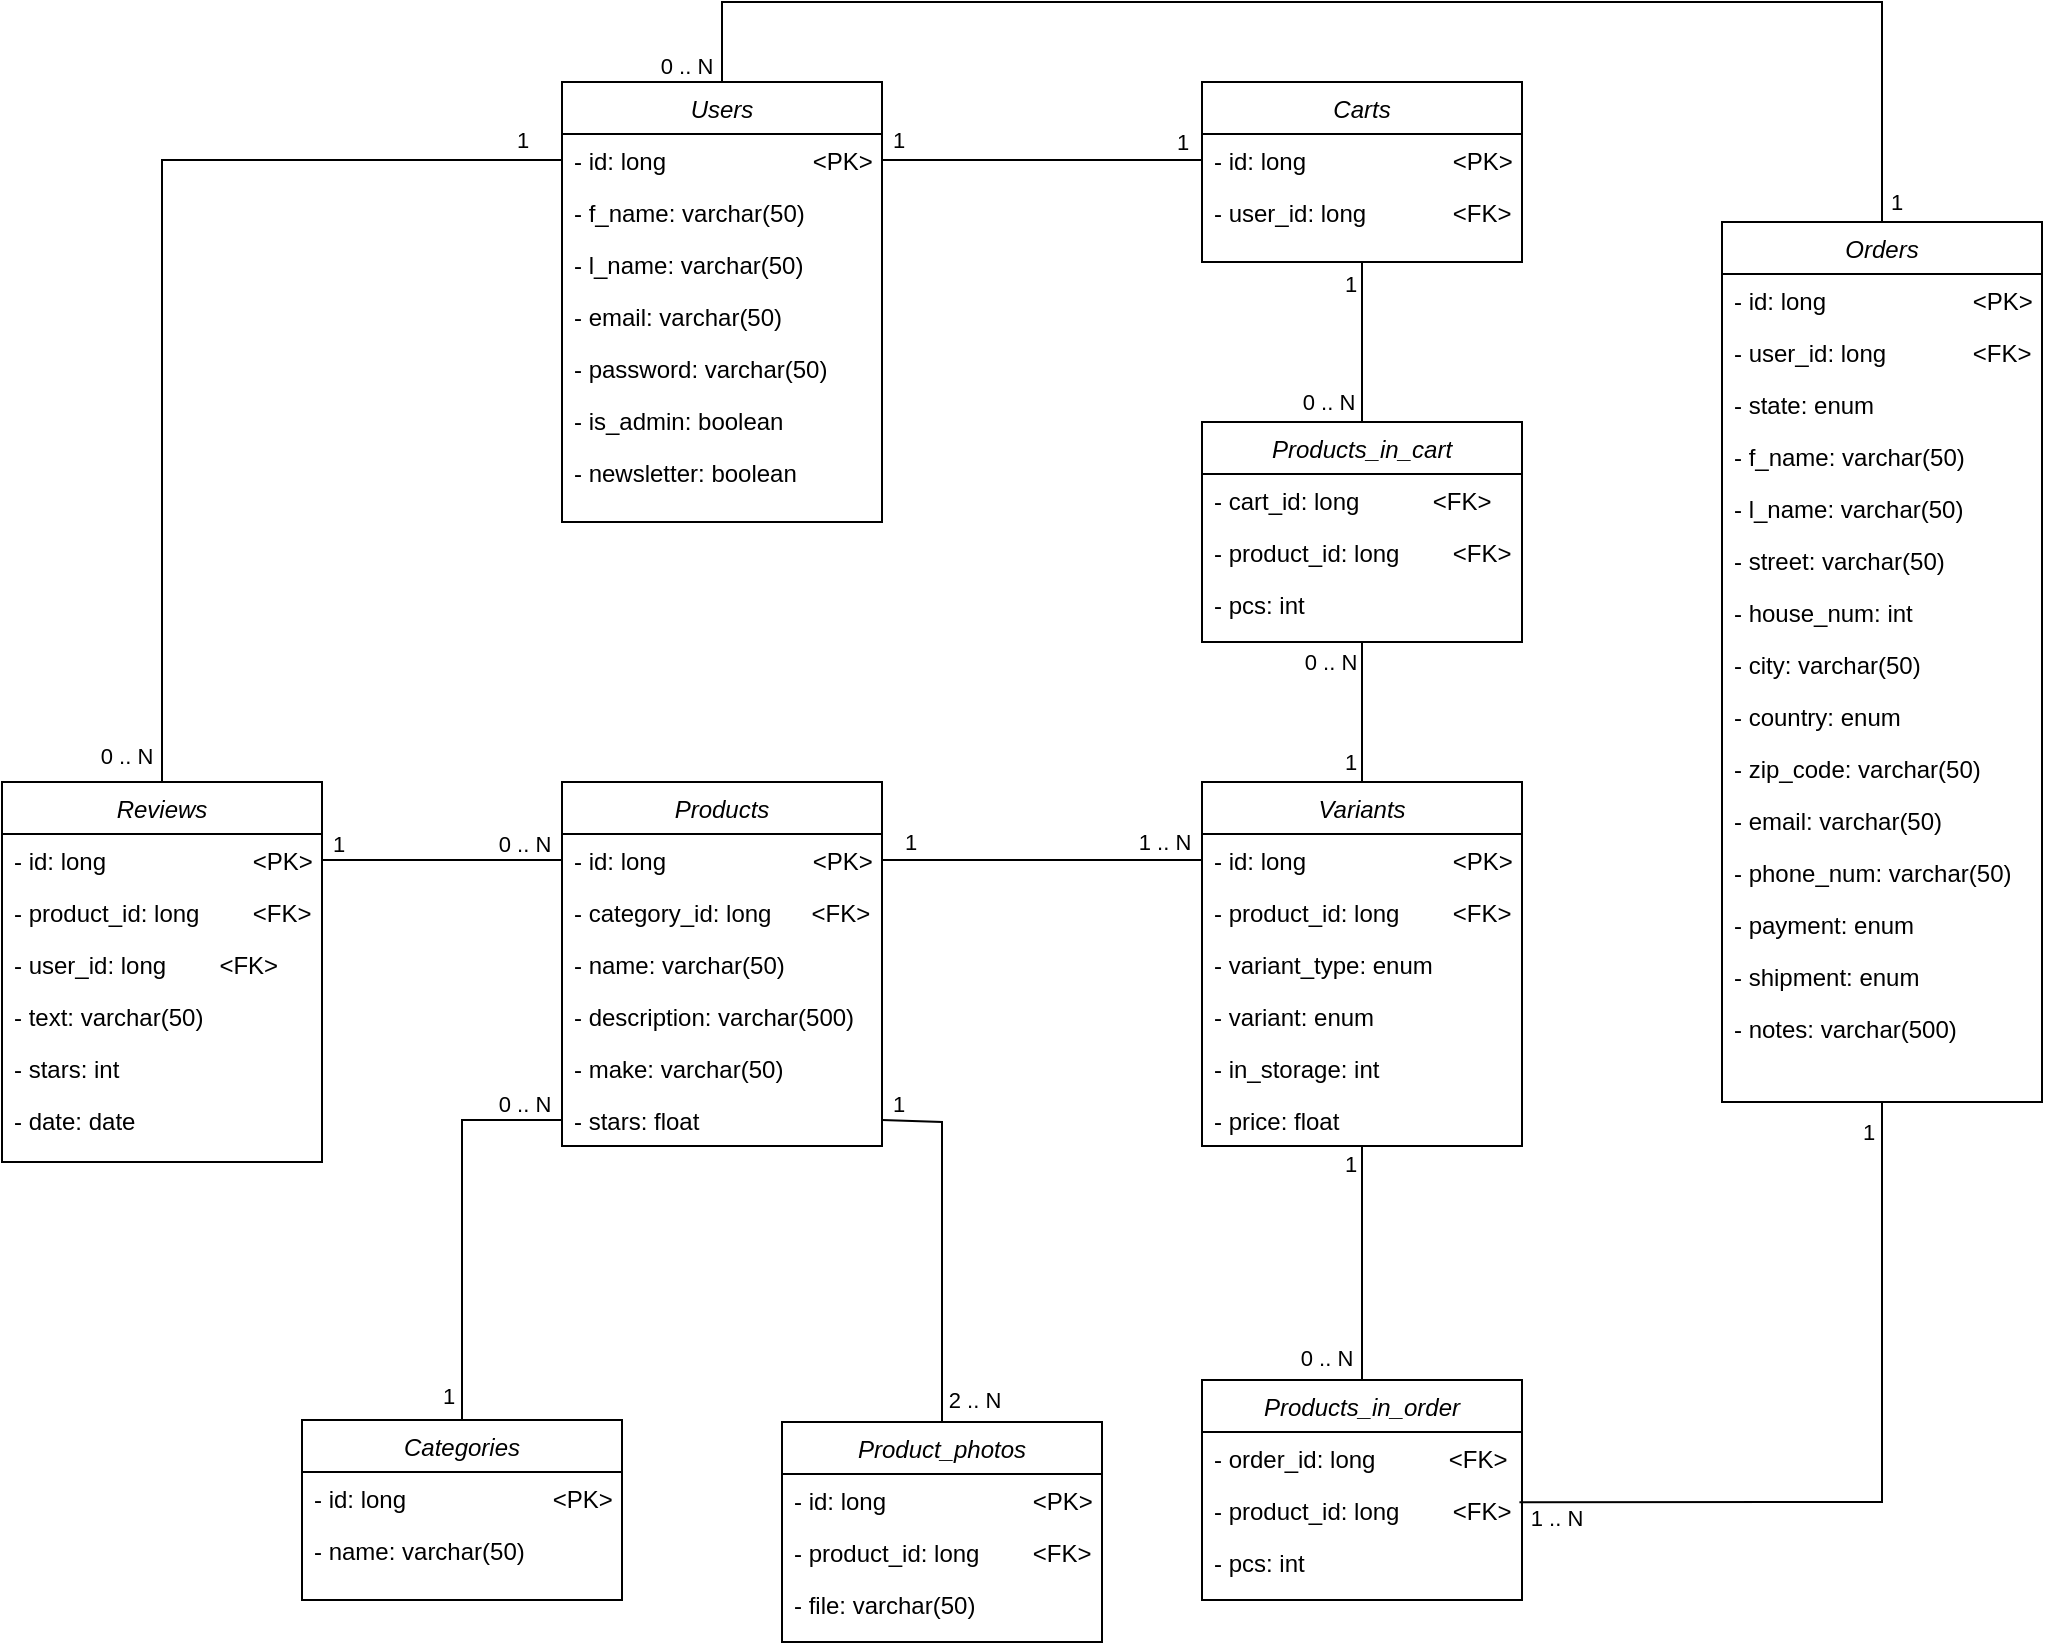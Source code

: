 <mxfile version="22.0.3" type="device">
  <diagram id="C5RBs43oDa-KdzZeNtuy" name="Page-1">
    <mxGraphModel dx="1820" dy="699" grid="1" gridSize="10" guides="1" tooltips="1" connect="1" arrows="1" fold="1" page="1" pageScale="1" pageWidth="827" pageHeight="1169" math="0" shadow="0">
      <root>
        <mxCell id="WIyWlLk6GJQsqaUBKTNV-0" />
        <mxCell id="WIyWlLk6GJQsqaUBKTNV-1" parent="WIyWlLk6GJQsqaUBKTNV-0" />
        <mxCell id="zkfFHV4jXpPFQw0GAbJ--0" value="Categories" style="swimlane;fontStyle=2;align=center;verticalAlign=top;childLayout=stackLayout;horizontal=1;startSize=26;horizontalStack=0;resizeParent=1;resizeLast=0;collapsible=1;marginBottom=0;rounded=0;shadow=0;strokeWidth=1;" parent="WIyWlLk6GJQsqaUBKTNV-1" vertex="1">
          <mxGeometry x="-90" y="1079" width="160" height="90" as="geometry">
            <mxRectangle x="230" y="140" width="160" height="26" as="alternateBounds" />
          </mxGeometry>
        </mxCell>
        <mxCell id="zkfFHV4jXpPFQw0GAbJ--1" value="- id: long                      &lt;PK&gt;" style="text;align=left;verticalAlign=top;spacingLeft=4;spacingRight=4;overflow=hidden;rotatable=0;points=[[0,0.5],[1,0.5]];portConstraint=eastwest;" parent="zkfFHV4jXpPFQw0GAbJ--0" vertex="1">
          <mxGeometry y="26" width="160" height="26" as="geometry" />
        </mxCell>
        <mxCell id="zkfFHV4jXpPFQw0GAbJ--2" value="- name: varchar(50)" style="text;align=left;verticalAlign=top;spacingLeft=4;spacingRight=4;overflow=hidden;rotatable=0;points=[[0,0.5],[1,0.5]];portConstraint=eastwest;rounded=0;shadow=0;html=0;" parent="zkfFHV4jXpPFQw0GAbJ--0" vertex="1">
          <mxGeometry y="52" width="160" height="26" as="geometry" />
        </mxCell>
        <mxCell id="zkfFHV4jXpPFQw0GAbJ--17" value="Products" style="swimlane;fontStyle=2;align=center;verticalAlign=top;childLayout=stackLayout;horizontal=1;startSize=26;horizontalStack=0;resizeParent=1;resizeLast=0;collapsible=1;marginBottom=0;rounded=0;shadow=0;strokeWidth=1;" parent="WIyWlLk6GJQsqaUBKTNV-1" vertex="1">
          <mxGeometry x="40" y="760" width="160" height="182" as="geometry">
            <mxRectangle x="550" y="140" width="160" height="26" as="alternateBounds" />
          </mxGeometry>
        </mxCell>
        <mxCell id="zkfFHV4jXpPFQw0GAbJ--18" value="- id: long                      &lt;PK&gt;" style="text;align=left;verticalAlign=top;spacingLeft=4;spacingRight=4;overflow=hidden;rotatable=0;points=[[0,0.5],[1,0.5]];portConstraint=eastwest;" parent="zkfFHV4jXpPFQw0GAbJ--17" vertex="1">
          <mxGeometry y="26" width="160" height="26" as="geometry" />
        </mxCell>
        <mxCell id="zkfFHV4jXpPFQw0GAbJ--19" value="- category_id: long      &lt;FK&gt;" style="text;align=left;verticalAlign=top;spacingLeft=4;spacingRight=4;overflow=hidden;rotatable=0;points=[[0,0.5],[1,0.5]];portConstraint=eastwest;rounded=0;shadow=0;html=0;" parent="zkfFHV4jXpPFQw0GAbJ--17" vertex="1">
          <mxGeometry y="52" width="160" height="26" as="geometry" />
        </mxCell>
        <mxCell id="zkfFHV4jXpPFQw0GAbJ--20" value="- name: varchar(50)" style="text;align=left;verticalAlign=top;spacingLeft=4;spacingRight=4;overflow=hidden;rotatable=0;points=[[0,0.5],[1,0.5]];portConstraint=eastwest;rounded=0;shadow=0;html=0;" parent="zkfFHV4jXpPFQw0GAbJ--17" vertex="1">
          <mxGeometry y="78" width="160" height="26" as="geometry" />
        </mxCell>
        <mxCell id="zkfFHV4jXpPFQw0GAbJ--22" value="- description: varchar(500)" style="text;align=left;verticalAlign=top;spacingLeft=4;spacingRight=4;overflow=hidden;rotatable=0;points=[[0,0.5],[1,0.5]];portConstraint=eastwest;rounded=0;shadow=0;html=0;" parent="zkfFHV4jXpPFQw0GAbJ--17" vertex="1">
          <mxGeometry y="104" width="160" height="26" as="geometry" />
        </mxCell>
        <mxCell id="-hCZ5PSAjsYTX00x3L_D-42" value="- make: varchar(50)" style="text;align=left;verticalAlign=top;spacingLeft=4;spacingRight=4;overflow=hidden;rotatable=0;points=[[0,0.5],[1,0.5]];portConstraint=eastwest;rounded=0;shadow=0;html=0;" parent="zkfFHV4jXpPFQw0GAbJ--17" vertex="1">
          <mxGeometry y="130" width="160" height="26" as="geometry" />
        </mxCell>
        <mxCell id="-hCZ5PSAjsYTX00x3L_D-71" value="- stars: float" style="text;align=left;verticalAlign=top;spacingLeft=4;spacingRight=4;overflow=hidden;rotatable=0;points=[[0,0.5],[1,0.5]];portConstraint=eastwest;rounded=0;shadow=0;html=0;" parent="zkfFHV4jXpPFQw0GAbJ--17" vertex="1">
          <mxGeometry y="156" width="160" height="26" as="geometry" />
        </mxCell>
        <mxCell id="-hCZ5PSAjsYTX00x3L_D-0" value="Orders" style="swimlane;fontStyle=2;align=center;verticalAlign=top;childLayout=stackLayout;horizontal=1;startSize=26;horizontalStack=0;resizeParent=1;resizeLast=0;collapsible=1;marginBottom=0;rounded=0;shadow=0;strokeWidth=1;" parent="WIyWlLk6GJQsqaUBKTNV-1" vertex="1">
          <mxGeometry x="620" y="480" width="160" height="440" as="geometry">
            <mxRectangle x="130" y="380" width="160" height="26" as="alternateBounds" />
          </mxGeometry>
        </mxCell>
        <mxCell id="-hCZ5PSAjsYTX00x3L_D-1" value="- id: long                      &lt;PK&gt;" style="text;align=left;verticalAlign=top;spacingLeft=4;spacingRight=4;overflow=hidden;rotatable=0;points=[[0,0.5],[1,0.5]];portConstraint=eastwest;" parent="-hCZ5PSAjsYTX00x3L_D-0" vertex="1">
          <mxGeometry y="26" width="160" height="26" as="geometry" />
        </mxCell>
        <mxCell id="-hCZ5PSAjsYTX00x3L_D-2" value="- user_id: long             &lt;FK&gt;" style="text;align=left;verticalAlign=top;spacingLeft=4;spacingRight=4;overflow=hidden;rotatable=0;points=[[0,0.5],[1,0.5]];portConstraint=eastwest;rounded=0;shadow=0;html=0;" parent="-hCZ5PSAjsYTX00x3L_D-0" vertex="1">
          <mxGeometry y="52" width="160" height="26" as="geometry" />
        </mxCell>
        <mxCell id="-hCZ5PSAjsYTX00x3L_D-5" value="- state: enum" style="text;align=left;verticalAlign=top;spacingLeft=4;spacingRight=4;overflow=hidden;rotatable=0;points=[[0,0.5],[1,0.5]];portConstraint=eastwest;" parent="-hCZ5PSAjsYTX00x3L_D-0" vertex="1">
          <mxGeometry y="78" width="160" height="26" as="geometry" />
        </mxCell>
        <mxCell id="-hCZ5PSAjsYTX00x3L_D-46" value="- f_name: varchar(50)" style="text;align=left;verticalAlign=top;spacingLeft=4;spacingRight=4;overflow=hidden;rotatable=0;points=[[0,0.5],[1,0.5]];portConstraint=eastwest;" parent="-hCZ5PSAjsYTX00x3L_D-0" vertex="1">
          <mxGeometry y="104" width="160" height="26" as="geometry" />
        </mxCell>
        <mxCell id="-hCZ5PSAjsYTX00x3L_D-47" value="- l_name: varchar(50)" style="text;align=left;verticalAlign=top;spacingLeft=4;spacingRight=4;overflow=hidden;rotatable=0;points=[[0,0.5],[1,0.5]];portConstraint=eastwest;" parent="-hCZ5PSAjsYTX00x3L_D-0" vertex="1">
          <mxGeometry y="130" width="160" height="26" as="geometry" />
        </mxCell>
        <mxCell id="-hCZ5PSAjsYTX00x3L_D-48" value="- street: varchar(50)" style="text;align=left;verticalAlign=top;spacingLeft=4;spacingRight=4;overflow=hidden;rotatable=0;points=[[0,0.5],[1,0.5]];portConstraint=eastwest;" parent="-hCZ5PSAjsYTX00x3L_D-0" vertex="1">
          <mxGeometry y="156" width="160" height="26" as="geometry" />
        </mxCell>
        <mxCell id="-hCZ5PSAjsYTX00x3L_D-49" value="- house_num: int" style="text;align=left;verticalAlign=top;spacingLeft=4;spacingRight=4;overflow=hidden;rotatable=0;points=[[0,0.5],[1,0.5]];portConstraint=eastwest;" parent="-hCZ5PSAjsYTX00x3L_D-0" vertex="1">
          <mxGeometry y="182" width="160" height="26" as="geometry" />
        </mxCell>
        <mxCell id="-hCZ5PSAjsYTX00x3L_D-50" value="- city: varchar(50)" style="text;align=left;verticalAlign=top;spacingLeft=4;spacingRight=4;overflow=hidden;rotatable=0;points=[[0,0.5],[1,0.5]];portConstraint=eastwest;" parent="-hCZ5PSAjsYTX00x3L_D-0" vertex="1">
          <mxGeometry y="208" width="160" height="26" as="geometry" />
        </mxCell>
        <mxCell id="-hCZ5PSAjsYTX00x3L_D-51" value="- country: enum" style="text;align=left;verticalAlign=top;spacingLeft=4;spacingRight=4;overflow=hidden;rotatable=0;points=[[0,0.5],[1,0.5]];portConstraint=eastwest;" parent="-hCZ5PSAjsYTX00x3L_D-0" vertex="1">
          <mxGeometry y="234" width="160" height="26" as="geometry" />
        </mxCell>
        <mxCell id="-hCZ5PSAjsYTX00x3L_D-52" value="- zip_code: varchar(50)" style="text;align=left;verticalAlign=top;spacingLeft=4;spacingRight=4;overflow=hidden;rotatable=0;points=[[0,0.5],[1,0.5]];portConstraint=eastwest;" parent="-hCZ5PSAjsYTX00x3L_D-0" vertex="1">
          <mxGeometry y="260" width="160" height="26" as="geometry" />
        </mxCell>
        <mxCell id="-hCZ5PSAjsYTX00x3L_D-53" value="- email: varchar(50)" style="text;align=left;verticalAlign=top;spacingLeft=4;spacingRight=4;overflow=hidden;rotatable=0;points=[[0,0.5],[1,0.5]];portConstraint=eastwest;" parent="-hCZ5PSAjsYTX00x3L_D-0" vertex="1">
          <mxGeometry y="286" width="160" height="26" as="geometry" />
        </mxCell>
        <mxCell id="-hCZ5PSAjsYTX00x3L_D-54" value="- phone_num: varchar(50)" style="text;align=left;verticalAlign=top;spacingLeft=4;spacingRight=4;overflow=hidden;rotatable=0;points=[[0,0.5],[1,0.5]];portConstraint=eastwest;" parent="-hCZ5PSAjsYTX00x3L_D-0" vertex="1">
          <mxGeometry y="312" width="160" height="26" as="geometry" />
        </mxCell>
        <mxCell id="-hCZ5PSAjsYTX00x3L_D-55" value="- payment: enum" style="text;align=left;verticalAlign=top;spacingLeft=4;spacingRight=4;overflow=hidden;rotatable=0;points=[[0,0.5],[1,0.5]];portConstraint=eastwest;" parent="-hCZ5PSAjsYTX00x3L_D-0" vertex="1">
          <mxGeometry y="338" width="160" height="26" as="geometry" />
        </mxCell>
        <mxCell id="-hCZ5PSAjsYTX00x3L_D-56" value="- shipment: enum" style="text;align=left;verticalAlign=top;spacingLeft=4;spacingRight=4;overflow=hidden;rotatable=0;points=[[0,0.5],[1,0.5]];portConstraint=eastwest;" parent="-hCZ5PSAjsYTX00x3L_D-0" vertex="1">
          <mxGeometry y="364" width="160" height="26" as="geometry" />
        </mxCell>
        <mxCell id="-hCZ5PSAjsYTX00x3L_D-57" value="- notes: varchar(500)" style="text;align=left;verticalAlign=top;spacingLeft=4;spacingRight=4;overflow=hidden;rotatable=0;points=[[0,0.5],[1,0.5]];portConstraint=eastwest;" parent="-hCZ5PSAjsYTX00x3L_D-0" vertex="1">
          <mxGeometry y="390" width="160" height="26" as="geometry" />
        </mxCell>
        <mxCell id="-hCZ5PSAjsYTX00x3L_D-12" value="Users" style="swimlane;fontStyle=2;align=center;verticalAlign=top;childLayout=stackLayout;horizontal=1;startSize=26;horizontalStack=0;resizeParent=1;resizeLast=0;collapsible=1;marginBottom=0;rounded=0;shadow=0;strokeWidth=1;" parent="WIyWlLk6GJQsqaUBKTNV-1" vertex="1">
          <mxGeometry x="40" y="410" width="160" height="220" as="geometry">
            <mxRectangle x="130" y="380" width="160" height="26" as="alternateBounds" />
          </mxGeometry>
        </mxCell>
        <mxCell id="-hCZ5PSAjsYTX00x3L_D-13" value="- id: long                      &lt;PK&gt;" style="text;align=left;verticalAlign=top;spacingLeft=4;spacingRight=4;overflow=hidden;rotatable=0;points=[[0,0.5],[1,0.5]];portConstraint=eastwest;" parent="-hCZ5PSAjsYTX00x3L_D-12" vertex="1">
          <mxGeometry y="26" width="160" height="26" as="geometry" />
        </mxCell>
        <mxCell id="-hCZ5PSAjsYTX00x3L_D-14" value="- f_name: varchar(50)" style="text;align=left;verticalAlign=top;spacingLeft=4;spacingRight=4;overflow=hidden;rotatable=0;points=[[0,0.5],[1,0.5]];portConstraint=eastwest;rounded=0;shadow=0;html=0;" parent="-hCZ5PSAjsYTX00x3L_D-12" vertex="1">
          <mxGeometry y="52" width="160" height="26" as="geometry" />
        </mxCell>
        <mxCell id="-hCZ5PSAjsYTX00x3L_D-17" value="- l_name: varchar(50)" style="text;align=left;verticalAlign=top;spacingLeft=4;spacingRight=4;overflow=hidden;rotatable=0;points=[[0,0.5],[1,0.5]];portConstraint=eastwest;" parent="-hCZ5PSAjsYTX00x3L_D-12" vertex="1">
          <mxGeometry y="78" width="160" height="26" as="geometry" />
        </mxCell>
        <mxCell id="-hCZ5PSAjsYTX00x3L_D-59" value="- email: varchar(50)" style="text;align=left;verticalAlign=top;spacingLeft=4;spacingRight=4;overflow=hidden;rotatable=0;points=[[0,0.5],[1,0.5]];portConstraint=eastwest;" parent="-hCZ5PSAjsYTX00x3L_D-12" vertex="1">
          <mxGeometry y="104" width="160" height="26" as="geometry" />
        </mxCell>
        <mxCell id="-hCZ5PSAjsYTX00x3L_D-60" value="- password: varchar(50)" style="text;align=left;verticalAlign=top;spacingLeft=4;spacingRight=4;overflow=hidden;rotatable=0;points=[[0,0.5],[1,0.5]];portConstraint=eastwest;" parent="-hCZ5PSAjsYTX00x3L_D-12" vertex="1">
          <mxGeometry y="130" width="160" height="26" as="geometry" />
        </mxCell>
        <mxCell id="-hCZ5PSAjsYTX00x3L_D-61" value="- is_admin: boolean" style="text;align=left;verticalAlign=top;spacingLeft=4;spacingRight=4;overflow=hidden;rotatable=0;points=[[0,0.5],[1,0.5]];portConstraint=eastwest;" parent="-hCZ5PSAjsYTX00x3L_D-12" vertex="1">
          <mxGeometry y="156" width="160" height="26" as="geometry" />
        </mxCell>
        <mxCell id="-hCZ5PSAjsYTX00x3L_D-62" value="- newsletter: boolean" style="text;align=left;verticalAlign=top;spacingLeft=4;spacingRight=4;overflow=hidden;rotatable=0;points=[[0,0.5],[1,0.5]];portConstraint=eastwest;" parent="-hCZ5PSAjsYTX00x3L_D-12" vertex="1">
          <mxGeometry y="182" width="160" height="26" as="geometry" />
        </mxCell>
        <mxCell id="-hCZ5PSAjsYTX00x3L_D-18" value="Carts" style="swimlane;fontStyle=2;align=center;verticalAlign=top;childLayout=stackLayout;horizontal=1;startSize=26;horizontalStack=0;resizeParent=1;resizeLast=0;collapsible=1;marginBottom=0;rounded=0;shadow=0;strokeWidth=1;" parent="WIyWlLk6GJQsqaUBKTNV-1" vertex="1">
          <mxGeometry x="360" y="410" width="160" height="90" as="geometry">
            <mxRectangle x="130" y="380" width="160" height="26" as="alternateBounds" />
          </mxGeometry>
        </mxCell>
        <mxCell id="-hCZ5PSAjsYTX00x3L_D-19" value="- id: long                      &lt;PK&gt;" style="text;align=left;verticalAlign=top;spacingLeft=4;spacingRight=4;overflow=hidden;rotatable=0;points=[[0,0.5],[1,0.5]];portConstraint=eastwest;" parent="-hCZ5PSAjsYTX00x3L_D-18" vertex="1">
          <mxGeometry y="26" width="160" height="26" as="geometry" />
        </mxCell>
        <mxCell id="-hCZ5PSAjsYTX00x3L_D-20" value="- user_id: long             &lt;FK&gt;" style="text;align=left;verticalAlign=top;spacingLeft=4;spacingRight=4;overflow=hidden;rotatable=0;points=[[0,0.5],[1,0.5]];portConstraint=eastwest;rounded=0;shadow=0;html=0;" parent="-hCZ5PSAjsYTX00x3L_D-18" vertex="1">
          <mxGeometry y="52" width="160" height="26" as="geometry" />
        </mxCell>
        <mxCell id="-hCZ5PSAjsYTX00x3L_D-63" value="Products_in_cart" style="swimlane;fontStyle=2;align=center;verticalAlign=top;childLayout=stackLayout;horizontal=1;startSize=26;horizontalStack=0;resizeParent=1;resizeLast=0;collapsible=1;marginBottom=0;rounded=0;shadow=0;strokeWidth=1;" parent="WIyWlLk6GJQsqaUBKTNV-1" vertex="1">
          <mxGeometry x="360" y="580" width="160" height="110" as="geometry">
            <mxRectangle x="130" y="380" width="160" height="26" as="alternateBounds" />
          </mxGeometry>
        </mxCell>
        <mxCell id="-hCZ5PSAjsYTX00x3L_D-64" value="- cart_id: long           &lt;FK&gt;" style="text;align=left;verticalAlign=top;spacingLeft=4;spacingRight=4;overflow=hidden;rotatable=0;points=[[0,0.5],[1,0.5]];portConstraint=eastwest;" parent="-hCZ5PSAjsYTX00x3L_D-63" vertex="1">
          <mxGeometry y="26" width="160" height="26" as="geometry" />
        </mxCell>
        <mxCell id="-hCZ5PSAjsYTX00x3L_D-65" value="- product_id: long        &lt;FK&gt;" style="text;align=left;verticalAlign=top;spacingLeft=4;spacingRight=4;overflow=hidden;rotatable=0;points=[[0,0.5],[1,0.5]];portConstraint=eastwest;rounded=0;shadow=0;html=0;" parent="-hCZ5PSAjsYTX00x3L_D-63" vertex="1">
          <mxGeometry y="52" width="160" height="26" as="geometry" />
        </mxCell>
        <mxCell id="-hCZ5PSAjsYTX00x3L_D-66" value="- pcs: int" style="text;align=left;verticalAlign=top;spacingLeft=4;spacingRight=4;overflow=hidden;rotatable=0;points=[[0,0.5],[1,0.5]];portConstraint=eastwest;rounded=0;shadow=0;html=0;" parent="-hCZ5PSAjsYTX00x3L_D-63" vertex="1">
          <mxGeometry y="78" width="160" height="26" as="geometry" />
        </mxCell>
        <mxCell id="-hCZ5PSAjsYTX00x3L_D-75" value="" style="endArrow=none;html=1;rounded=0;exitX=1;exitY=0.5;exitDx=0;exitDy=0;entryX=0;entryY=0.5;entryDx=0;entryDy=0;" parent="WIyWlLk6GJQsqaUBKTNV-1" source="-hCZ5PSAjsYTX00x3L_D-13" target="-hCZ5PSAjsYTX00x3L_D-19" edge="1">
          <mxGeometry width="50" height="50" relative="1" as="geometry">
            <mxPoint x="450" y="450" as="sourcePoint" />
            <mxPoint x="500" y="400" as="targetPoint" />
          </mxGeometry>
        </mxCell>
        <mxCell id="-hCZ5PSAjsYTX00x3L_D-76" value="1" style="edgeLabel;html=1;align=center;verticalAlign=middle;resizable=0;points=[];" parent="-hCZ5PSAjsYTX00x3L_D-75" vertex="1" connectable="0">
          <mxGeometry x="-0.9" y="7" relative="1" as="geometry">
            <mxPoint y="-3" as="offset" />
          </mxGeometry>
        </mxCell>
        <mxCell id="-hCZ5PSAjsYTX00x3L_D-77" value="1&lt;br&gt;" style="edgeLabel;html=1;align=center;verticalAlign=middle;resizable=0;points=[];" parent="-hCZ5PSAjsYTX00x3L_D-75" vertex="1" connectable="0">
          <mxGeometry x="0.87" y="7" relative="1" as="geometry">
            <mxPoint y="-2" as="offset" />
          </mxGeometry>
        </mxCell>
        <mxCell id="-hCZ5PSAjsYTX00x3L_D-78" value="" style="endArrow=none;html=1;rounded=0;entryX=0.5;entryY=1;entryDx=0;entryDy=0;exitX=0.5;exitY=0;exitDx=0;exitDy=0;" parent="WIyWlLk6GJQsqaUBKTNV-1" source="-hCZ5PSAjsYTX00x3L_D-63" target="-hCZ5PSAjsYTX00x3L_D-18" edge="1">
          <mxGeometry width="50" height="50" relative="1" as="geometry">
            <mxPoint x="450" y="550" as="sourcePoint" />
            <mxPoint x="500" y="500" as="targetPoint" />
          </mxGeometry>
        </mxCell>
        <mxCell id="-hCZ5PSAjsYTX00x3L_D-79" value="1" style="edgeLabel;html=1;align=center;verticalAlign=middle;resizable=0;points=[];" parent="-hCZ5PSAjsYTX00x3L_D-78" vertex="1" connectable="0">
          <mxGeometry x="0.72" y="6" relative="1" as="geometry">
            <mxPoint as="offset" />
          </mxGeometry>
        </mxCell>
        <mxCell id="-hCZ5PSAjsYTX00x3L_D-80" value="0 .. N" style="edgeLabel;html=1;align=center;verticalAlign=middle;resizable=0;points=[];" parent="-hCZ5PSAjsYTX00x3L_D-78" vertex="1" connectable="0">
          <mxGeometry x="-0.75" y="16" relative="1" as="geometry">
            <mxPoint x="-1" as="offset" />
          </mxGeometry>
        </mxCell>
        <mxCell id="-hCZ5PSAjsYTX00x3L_D-30" value="Product_photos" style="swimlane;fontStyle=2;align=center;verticalAlign=top;childLayout=stackLayout;horizontal=1;startSize=26;horizontalStack=0;resizeParent=1;resizeLast=0;collapsible=1;marginBottom=0;rounded=0;shadow=0;strokeWidth=1;" parent="WIyWlLk6GJQsqaUBKTNV-1" vertex="1">
          <mxGeometry x="150" y="1080" width="160" height="110" as="geometry">
            <mxRectangle x="130" y="380" width="160" height="26" as="alternateBounds" />
          </mxGeometry>
        </mxCell>
        <mxCell id="-hCZ5PSAjsYTX00x3L_D-31" value="- id: long                      &lt;PK&gt;" style="text;align=left;verticalAlign=top;spacingLeft=4;spacingRight=4;overflow=hidden;rotatable=0;points=[[0,0.5],[1,0.5]];portConstraint=eastwest;" parent="-hCZ5PSAjsYTX00x3L_D-30" vertex="1">
          <mxGeometry y="26" width="160" height="26" as="geometry" />
        </mxCell>
        <mxCell id="-hCZ5PSAjsYTX00x3L_D-32" value="- product_id: long        &lt;FK&gt;" style="text;align=left;verticalAlign=top;spacingLeft=4;spacingRight=4;overflow=hidden;rotatable=0;points=[[0,0.5],[1,0.5]];portConstraint=eastwest;rounded=0;shadow=0;html=0;" parent="-hCZ5PSAjsYTX00x3L_D-30" vertex="1">
          <mxGeometry y="52" width="160" height="26" as="geometry" />
        </mxCell>
        <mxCell id="-hCZ5PSAjsYTX00x3L_D-67" value="- file: varchar(50)" style="text;align=left;verticalAlign=top;spacingLeft=4;spacingRight=4;overflow=hidden;rotatable=0;points=[[0,0.5],[1,0.5]];portConstraint=eastwest;rounded=0;shadow=0;html=0;" parent="-hCZ5PSAjsYTX00x3L_D-30" vertex="1">
          <mxGeometry y="78" width="160" height="26" as="geometry" />
        </mxCell>
        <mxCell id="zkfFHV4jXpPFQw0GAbJ--6" value="Variants" style="swimlane;fontStyle=2;align=center;verticalAlign=top;childLayout=stackLayout;horizontal=1;startSize=26;horizontalStack=0;resizeParent=1;resizeLast=0;collapsible=1;marginBottom=0;rounded=0;shadow=0;strokeWidth=1;" parent="WIyWlLk6GJQsqaUBKTNV-1" vertex="1">
          <mxGeometry x="360" y="760" width="160" height="182" as="geometry">
            <mxRectangle x="130" y="380" width="160" height="26" as="alternateBounds" />
          </mxGeometry>
        </mxCell>
        <mxCell id="zkfFHV4jXpPFQw0GAbJ--7" value="- id: long                      &lt;PK&gt;" style="text;align=left;verticalAlign=top;spacingLeft=4;spacingRight=4;overflow=hidden;rotatable=0;points=[[0,0.5],[1,0.5]];portConstraint=eastwest;" parent="zkfFHV4jXpPFQw0GAbJ--6" vertex="1">
          <mxGeometry y="26" width="160" height="26" as="geometry" />
        </mxCell>
        <mxCell id="zkfFHV4jXpPFQw0GAbJ--8" value="- product_id: long        &lt;FK&gt;" style="text;align=left;verticalAlign=top;spacingLeft=4;spacingRight=4;overflow=hidden;rotatable=0;points=[[0,0.5],[1,0.5]];portConstraint=eastwest;rounded=0;shadow=0;html=0;" parent="zkfFHV4jXpPFQw0GAbJ--6" vertex="1">
          <mxGeometry y="52" width="160" height="26" as="geometry" />
        </mxCell>
        <mxCell id="zkfFHV4jXpPFQw0GAbJ--11" value="- variant_type: enum" style="text;align=left;verticalAlign=top;spacingLeft=4;spacingRight=4;overflow=hidden;rotatable=0;points=[[0,0.5],[1,0.5]];portConstraint=eastwest;" parent="zkfFHV4jXpPFQw0GAbJ--6" vertex="1">
          <mxGeometry y="78" width="160" height="26" as="geometry" />
        </mxCell>
        <mxCell id="-hCZ5PSAjsYTX00x3L_D-43" value="- variant: enum" style="text;align=left;verticalAlign=top;spacingLeft=4;spacingRight=4;overflow=hidden;rotatable=0;points=[[0,0.5],[1,0.5]];portConstraint=eastwest;" parent="zkfFHV4jXpPFQw0GAbJ--6" vertex="1">
          <mxGeometry y="104" width="160" height="26" as="geometry" />
        </mxCell>
        <mxCell id="-hCZ5PSAjsYTX00x3L_D-44" value="- in_storage: int" style="text;align=left;verticalAlign=top;spacingLeft=4;spacingRight=4;overflow=hidden;rotatable=0;points=[[0,0.5],[1,0.5]];portConstraint=eastwest;" parent="zkfFHV4jXpPFQw0GAbJ--6" vertex="1">
          <mxGeometry y="130" width="160" height="26" as="geometry" />
        </mxCell>
        <mxCell id="zkfFHV4jXpPFQw0GAbJ--21" value="- price: float" style="text;align=left;verticalAlign=top;spacingLeft=4;spacingRight=4;overflow=hidden;rotatable=0;points=[[0,0.5],[1,0.5]];portConstraint=eastwest;rounded=0;shadow=0;html=0;" parent="zkfFHV4jXpPFQw0GAbJ--6" vertex="1">
          <mxGeometry y="156" width="160" height="26" as="geometry" />
        </mxCell>
        <mxCell id="-hCZ5PSAjsYTX00x3L_D-81" value="" style="endArrow=none;html=1;rounded=0;entryX=0.5;entryY=0;entryDx=0;entryDy=0;exitX=0.5;exitY=1;exitDx=0;exitDy=0;" parent="WIyWlLk6GJQsqaUBKTNV-1" source="-hCZ5PSAjsYTX00x3L_D-63" target="zkfFHV4jXpPFQw0GAbJ--6" edge="1">
          <mxGeometry width="50" height="50" relative="1" as="geometry">
            <mxPoint x="450" y="590" as="sourcePoint" />
            <mxPoint x="450" y="510" as="targetPoint" />
          </mxGeometry>
        </mxCell>
        <mxCell id="-hCZ5PSAjsYTX00x3L_D-82" value="1" style="edgeLabel;html=1;align=center;verticalAlign=middle;resizable=0;points=[];" parent="-hCZ5PSAjsYTX00x3L_D-81" vertex="1" connectable="0">
          <mxGeometry x="0.72" y="-6" relative="1" as="geometry">
            <mxPoint as="offset" />
          </mxGeometry>
        </mxCell>
        <mxCell id="-hCZ5PSAjsYTX00x3L_D-83" value="0 .. N" style="edgeLabel;html=1;align=center;verticalAlign=middle;resizable=0;points=[];" parent="-hCZ5PSAjsYTX00x3L_D-81" vertex="1" connectable="0">
          <mxGeometry x="-0.75" y="-15" relative="1" as="geometry">
            <mxPoint x="-1" y="1" as="offset" />
          </mxGeometry>
        </mxCell>
        <mxCell id="-hCZ5PSAjsYTX00x3L_D-84" value="" style="endArrow=none;html=1;rounded=0;entryX=1;entryY=0.5;entryDx=0;entryDy=0;exitX=0;exitY=0.5;exitDx=0;exitDy=0;" parent="WIyWlLk6GJQsqaUBKTNV-1" source="zkfFHV4jXpPFQw0GAbJ--7" target="zkfFHV4jXpPFQw0GAbJ--18" edge="1">
          <mxGeometry width="50" height="50" relative="1" as="geometry">
            <mxPoint x="450" y="700" as="sourcePoint" />
            <mxPoint x="450" y="770" as="targetPoint" />
          </mxGeometry>
        </mxCell>
        <mxCell id="-hCZ5PSAjsYTX00x3L_D-85" value="1" style="edgeLabel;html=1;align=center;verticalAlign=middle;resizable=0;points=[];" parent="-hCZ5PSAjsYTX00x3L_D-84" vertex="1" connectable="0">
          <mxGeometry x="0.72" y="-6" relative="1" as="geometry">
            <mxPoint x="-9" y="-3" as="offset" />
          </mxGeometry>
        </mxCell>
        <mxCell id="-hCZ5PSAjsYTX00x3L_D-86" value="1&amp;nbsp;.. N" style="edgeLabel;html=1;align=center;verticalAlign=middle;resizable=0;points=[];" parent="-hCZ5PSAjsYTX00x3L_D-84" vertex="1" connectable="0">
          <mxGeometry x="-0.75" y="-15" relative="1" as="geometry">
            <mxPoint x="1" y="6" as="offset" />
          </mxGeometry>
        </mxCell>
        <mxCell id="-hCZ5PSAjsYTX00x3L_D-36" value="Reviews" style="swimlane;fontStyle=2;align=center;verticalAlign=top;childLayout=stackLayout;horizontal=1;startSize=26;horizontalStack=0;resizeParent=1;resizeLast=0;collapsible=1;marginBottom=0;rounded=0;shadow=0;strokeWidth=1;" parent="WIyWlLk6GJQsqaUBKTNV-1" vertex="1">
          <mxGeometry x="-240" y="760" width="160" height="190" as="geometry">
            <mxRectangle x="130" y="380" width="160" height="26" as="alternateBounds" />
          </mxGeometry>
        </mxCell>
        <mxCell id="-hCZ5PSAjsYTX00x3L_D-37" value="- id: long                      &lt;PK&gt;" style="text;align=left;verticalAlign=top;spacingLeft=4;spacingRight=4;overflow=hidden;rotatable=0;points=[[0,0.5],[1,0.5]];portConstraint=eastwest;" parent="-hCZ5PSAjsYTX00x3L_D-36" vertex="1">
          <mxGeometry y="26" width="160" height="26" as="geometry" />
        </mxCell>
        <mxCell id="-hCZ5PSAjsYTX00x3L_D-38" value="- product_id: long        &lt;FK&gt;" style="text;align=left;verticalAlign=top;spacingLeft=4;spacingRight=4;overflow=hidden;rotatable=0;points=[[0,0.5],[1,0.5]];portConstraint=eastwest;rounded=0;shadow=0;html=0;" parent="-hCZ5PSAjsYTX00x3L_D-36" vertex="1">
          <mxGeometry y="52" width="160" height="26" as="geometry" />
        </mxCell>
        <mxCell id="-hCZ5PSAjsYTX00x3L_D-41" value="- user_id: long        &lt;FK&gt;" style="text;align=left;verticalAlign=top;spacingLeft=4;spacingRight=4;overflow=hidden;rotatable=0;points=[[0,0.5],[1,0.5]];portConstraint=eastwest;" parent="-hCZ5PSAjsYTX00x3L_D-36" vertex="1">
          <mxGeometry y="78" width="160" height="26" as="geometry" />
        </mxCell>
        <mxCell id="-hCZ5PSAjsYTX00x3L_D-69" value="- text: varchar(50)" style="text;align=left;verticalAlign=top;spacingLeft=4;spacingRight=4;overflow=hidden;rotatable=0;points=[[0,0.5],[1,0.5]];portConstraint=eastwest;rounded=0;shadow=0;html=0;" parent="-hCZ5PSAjsYTX00x3L_D-36" vertex="1">
          <mxGeometry y="104" width="160" height="26" as="geometry" />
        </mxCell>
        <mxCell id="-hCZ5PSAjsYTX00x3L_D-70" value="- stars: int" style="text;align=left;verticalAlign=top;spacingLeft=4;spacingRight=4;overflow=hidden;rotatable=0;points=[[0,0.5],[1,0.5]];portConstraint=eastwest;rounded=0;shadow=0;html=0;" parent="-hCZ5PSAjsYTX00x3L_D-36" vertex="1">
          <mxGeometry y="130" width="160" height="26" as="geometry" />
        </mxCell>
        <mxCell id="Ys489gkzSBV7OHdKEPix-0" value="- date: date" style="text;align=left;verticalAlign=top;spacingLeft=4;spacingRight=4;overflow=hidden;rotatable=0;points=[[0,0.5],[1,0.5]];portConstraint=eastwest;rounded=0;shadow=0;html=0;" parent="-hCZ5PSAjsYTX00x3L_D-36" vertex="1">
          <mxGeometry y="156" width="160" height="26" as="geometry" />
        </mxCell>
        <mxCell id="-hCZ5PSAjsYTX00x3L_D-87" value="" style="endArrow=none;html=1;rounded=0;entryX=1;entryY=0.5;entryDx=0;entryDy=0;" parent="WIyWlLk6GJQsqaUBKTNV-1" target="-hCZ5PSAjsYTX00x3L_D-37" edge="1">
          <mxGeometry width="50" height="50" relative="1" as="geometry">
            <mxPoint x="40" y="799" as="sourcePoint" />
            <mxPoint x="210" y="809" as="targetPoint" />
          </mxGeometry>
        </mxCell>
        <mxCell id="-hCZ5PSAjsYTX00x3L_D-88" value="1" style="edgeLabel;html=1;align=center;verticalAlign=middle;resizable=0;points=[];" parent="-hCZ5PSAjsYTX00x3L_D-87" vertex="1" connectable="0">
          <mxGeometry x="0.72" y="-6" relative="1" as="geometry">
            <mxPoint x="-9" y="-2" as="offset" />
          </mxGeometry>
        </mxCell>
        <mxCell id="-hCZ5PSAjsYTX00x3L_D-89" value="0 .. N" style="edgeLabel;html=1;align=center;verticalAlign=middle;resizable=0;points=[];" parent="-hCZ5PSAjsYTX00x3L_D-87" vertex="1" connectable="0">
          <mxGeometry x="-0.75" y="-15" relative="1" as="geometry">
            <mxPoint x="-4" y="7" as="offset" />
          </mxGeometry>
        </mxCell>
        <mxCell id="-hCZ5PSAjsYTX00x3L_D-6" value="Products_in_order" style="swimlane;fontStyle=2;align=center;verticalAlign=top;childLayout=stackLayout;horizontal=1;startSize=26;horizontalStack=0;resizeParent=1;resizeLast=0;collapsible=1;marginBottom=0;rounded=0;shadow=0;strokeWidth=1;" parent="WIyWlLk6GJQsqaUBKTNV-1" vertex="1">
          <mxGeometry x="360" y="1059" width="160" height="110" as="geometry">
            <mxRectangle x="130" y="380" width="160" height="26" as="alternateBounds" />
          </mxGeometry>
        </mxCell>
        <mxCell id="-hCZ5PSAjsYTX00x3L_D-7" value="- order_id: long           &lt;FK&gt;" style="text;align=left;verticalAlign=top;spacingLeft=4;spacingRight=4;overflow=hidden;rotatable=0;points=[[0,0.5],[1,0.5]];portConstraint=eastwest;" parent="-hCZ5PSAjsYTX00x3L_D-6" vertex="1">
          <mxGeometry y="26" width="160" height="26" as="geometry" />
        </mxCell>
        <mxCell id="-hCZ5PSAjsYTX00x3L_D-8" value="- product_id: long        &lt;FK&gt;" style="text;align=left;verticalAlign=top;spacingLeft=4;spacingRight=4;overflow=hidden;rotatable=0;points=[[0,0.5],[1,0.5]];portConstraint=eastwest;rounded=0;shadow=0;html=0;" parent="-hCZ5PSAjsYTX00x3L_D-6" vertex="1">
          <mxGeometry y="52" width="160" height="26" as="geometry" />
        </mxCell>
        <mxCell id="-hCZ5PSAjsYTX00x3L_D-45" value="- pcs: int" style="text;align=left;verticalAlign=top;spacingLeft=4;spacingRight=4;overflow=hidden;rotatable=0;points=[[0,0.5],[1,0.5]];portConstraint=eastwest;rounded=0;shadow=0;html=0;" parent="-hCZ5PSAjsYTX00x3L_D-6" vertex="1">
          <mxGeometry y="78" width="160" height="26" as="geometry" />
        </mxCell>
        <mxCell id="-hCZ5PSAjsYTX00x3L_D-90" value="" style="endArrow=none;html=1;rounded=0;entryX=0.5;entryY=0;entryDx=0;entryDy=0;exitX=0;exitY=0.5;exitDx=0;exitDy=0;" parent="WIyWlLk6GJQsqaUBKTNV-1" source="-hCZ5PSAjsYTX00x3L_D-13" target="-hCZ5PSAjsYTX00x3L_D-36" edge="1">
          <mxGeometry width="50" height="50" relative="1" as="geometry">
            <mxPoint x="50" y="809" as="sourcePoint" />
            <mxPoint x="-70" y="809" as="targetPoint" />
            <Array as="points">
              <mxPoint x="-160" y="449" />
            </Array>
          </mxGeometry>
        </mxCell>
        <mxCell id="-hCZ5PSAjsYTX00x3L_D-91" value="0 .. N" style="edgeLabel;html=1;align=center;verticalAlign=middle;resizable=0;points=[];" parent="-hCZ5PSAjsYTX00x3L_D-90" vertex="1" connectable="0">
          <mxGeometry x="0.72" y="-6" relative="1" as="geometry">
            <mxPoint x="-12" y="58" as="offset" />
          </mxGeometry>
        </mxCell>
        <mxCell id="-hCZ5PSAjsYTX00x3L_D-92" value="1" style="edgeLabel;html=1;align=center;verticalAlign=middle;resizable=0;points=[];" parent="-hCZ5PSAjsYTX00x3L_D-90" vertex="1" connectable="0">
          <mxGeometry x="-0.75" y="-15" relative="1" as="geometry">
            <mxPoint x="44" y="5" as="offset" />
          </mxGeometry>
        </mxCell>
        <mxCell id="-hCZ5PSAjsYTX00x3L_D-93" value="" style="endArrow=none;html=1;rounded=0;entryX=0.5;entryY=0;entryDx=0;entryDy=0;exitX=0;exitY=0.5;exitDx=0;exitDy=0;" parent="WIyWlLk6GJQsqaUBKTNV-1" source="-hCZ5PSAjsYTX00x3L_D-71" target="zkfFHV4jXpPFQw0GAbJ--0" edge="1">
          <mxGeometry width="50" height="50" relative="1" as="geometry">
            <mxPoint x="50" y="809" as="sourcePoint" />
            <mxPoint x="-70" y="809" as="targetPoint" />
            <Array as="points">
              <mxPoint x="-10" y="929" />
            </Array>
          </mxGeometry>
        </mxCell>
        <mxCell id="-hCZ5PSAjsYTX00x3L_D-94" value="1" style="edgeLabel;html=1;align=center;verticalAlign=middle;resizable=0;points=[];" parent="-hCZ5PSAjsYTX00x3L_D-93" vertex="1" connectable="0">
          <mxGeometry x="0.72" y="-6" relative="1" as="geometry">
            <mxPoint x="-1" y="16" as="offset" />
          </mxGeometry>
        </mxCell>
        <mxCell id="-hCZ5PSAjsYTX00x3L_D-95" value="0 .. N" style="edgeLabel;html=1;align=center;verticalAlign=middle;resizable=0;points=[];" parent="-hCZ5PSAjsYTX00x3L_D-93" vertex="1" connectable="0">
          <mxGeometry x="-0.75" y="-15" relative="1" as="geometry">
            <mxPoint x="6" y="7" as="offset" />
          </mxGeometry>
        </mxCell>
        <mxCell id="-hCZ5PSAjsYTX00x3L_D-96" value="" style="endArrow=none;html=1;rounded=0;entryX=1;entryY=0.5;entryDx=0;entryDy=0;exitX=0.5;exitY=0;exitDx=0;exitDy=0;" parent="WIyWlLk6GJQsqaUBKTNV-1" source="-hCZ5PSAjsYTX00x3L_D-30" target="-hCZ5PSAjsYTX00x3L_D-71" edge="1">
          <mxGeometry width="50" height="50" relative="1" as="geometry">
            <mxPoint x="370" y="809" as="sourcePoint" />
            <mxPoint x="210" y="809" as="targetPoint" />
            <Array as="points">
              <mxPoint x="230" y="930" />
            </Array>
          </mxGeometry>
        </mxCell>
        <mxCell id="-hCZ5PSAjsYTX00x3L_D-97" value="1" style="edgeLabel;html=1;align=center;verticalAlign=middle;resizable=0;points=[];" parent="-hCZ5PSAjsYTX00x3L_D-96" vertex="1" connectable="0">
          <mxGeometry x="0.72" y="-6" relative="1" as="geometry">
            <mxPoint x="-17" y="-3" as="offset" />
          </mxGeometry>
        </mxCell>
        <mxCell id="-hCZ5PSAjsYTX00x3L_D-98" value="2 .. N" style="edgeLabel;html=1;align=center;verticalAlign=middle;resizable=0;points=[];" parent="-hCZ5PSAjsYTX00x3L_D-96" vertex="1" connectable="0">
          <mxGeometry x="-0.75" y="-15" relative="1" as="geometry">
            <mxPoint x="1" y="11" as="offset" />
          </mxGeometry>
        </mxCell>
        <mxCell id="-hCZ5PSAjsYTX00x3L_D-99" value="" style="endArrow=none;html=1;rounded=0;entryX=0.5;entryY=1;entryDx=0;entryDy=0;exitX=0.5;exitY=0;exitDx=0;exitDy=0;" parent="WIyWlLk6GJQsqaUBKTNV-1" source="-hCZ5PSAjsYTX00x3L_D-6" target="zkfFHV4jXpPFQw0GAbJ--6" edge="1">
          <mxGeometry width="50" height="50" relative="1" as="geometry">
            <mxPoint x="370" y="809" as="sourcePoint" />
            <mxPoint x="210" y="809" as="targetPoint" />
          </mxGeometry>
        </mxCell>
        <mxCell id="-hCZ5PSAjsYTX00x3L_D-100" value="1" style="edgeLabel;html=1;align=center;verticalAlign=middle;resizable=0;points=[];" parent="-hCZ5PSAjsYTX00x3L_D-99" vertex="1" connectable="0">
          <mxGeometry x="0.72" y="-6" relative="1" as="geometry">
            <mxPoint x="-12" y="-8" as="offset" />
          </mxGeometry>
        </mxCell>
        <mxCell id="-hCZ5PSAjsYTX00x3L_D-101" value="0 .. N" style="edgeLabel;html=1;align=center;verticalAlign=middle;resizable=0;points=[];" parent="-hCZ5PSAjsYTX00x3L_D-99" vertex="1" connectable="0">
          <mxGeometry x="-0.75" y="-15" relative="1" as="geometry">
            <mxPoint x="-33" y="3" as="offset" />
          </mxGeometry>
        </mxCell>
        <mxCell id="-hCZ5PSAjsYTX00x3L_D-102" value="" style="endArrow=none;html=1;rounded=0;entryX=0.5;entryY=1;entryDx=0;entryDy=0;exitX=0.992;exitY=0.352;exitDx=0;exitDy=0;exitPerimeter=0;" parent="WIyWlLk6GJQsqaUBKTNV-1" source="-hCZ5PSAjsYTX00x3L_D-8" target="-hCZ5PSAjsYTX00x3L_D-0" edge="1">
          <mxGeometry width="50" height="50" relative="1" as="geometry">
            <mxPoint x="370" y="809" as="sourcePoint" />
            <mxPoint x="210" y="809" as="targetPoint" />
            <Array as="points">
              <mxPoint x="700" y="1120" />
            </Array>
          </mxGeometry>
        </mxCell>
        <mxCell id="-hCZ5PSAjsYTX00x3L_D-103" value="1" style="edgeLabel;html=1;align=center;verticalAlign=middle;resizable=0;points=[];" parent="-hCZ5PSAjsYTX00x3L_D-102" vertex="1" connectable="0">
          <mxGeometry x="0.72" y="-6" relative="1" as="geometry">
            <mxPoint x="-13" y="-39" as="offset" />
          </mxGeometry>
        </mxCell>
        <mxCell id="-hCZ5PSAjsYTX00x3L_D-104" value="1&amp;nbsp;.. N" style="edgeLabel;html=1;align=center;verticalAlign=middle;resizable=0;points=[];" parent="-hCZ5PSAjsYTX00x3L_D-102" vertex="1" connectable="0">
          <mxGeometry x="-0.75" y="-15" relative="1" as="geometry">
            <mxPoint x="-29" y="-7" as="offset" />
          </mxGeometry>
        </mxCell>
        <mxCell id="-hCZ5PSAjsYTX00x3L_D-105" value="" style="endArrow=none;html=1;rounded=0;entryX=0.5;entryY=0;entryDx=0;entryDy=0;exitX=0.5;exitY=0;exitDx=0;exitDy=0;" parent="WIyWlLk6GJQsqaUBKTNV-1" source="-hCZ5PSAjsYTX00x3L_D-12" target="-hCZ5PSAjsYTX00x3L_D-0" edge="1">
          <mxGeometry width="50" height="50" relative="1" as="geometry">
            <mxPoint x="450" y="700" as="sourcePoint" />
            <mxPoint x="450" y="770" as="targetPoint" />
            <Array as="points">
              <mxPoint x="120" y="370" />
              <mxPoint x="700" y="370" />
            </Array>
          </mxGeometry>
        </mxCell>
        <mxCell id="-hCZ5PSAjsYTX00x3L_D-106" value="1" style="edgeLabel;html=1;align=center;verticalAlign=middle;resizable=0;points=[];" parent="-hCZ5PSAjsYTX00x3L_D-105" vertex="1" connectable="0">
          <mxGeometry x="0.72" y="-6" relative="1" as="geometry">
            <mxPoint x="13" y="92" as="offset" />
          </mxGeometry>
        </mxCell>
        <mxCell id="-hCZ5PSAjsYTX00x3L_D-107" value="0 .. N" style="edgeLabel;html=1;align=center;verticalAlign=middle;resizable=0;points=[];" parent="-hCZ5PSAjsYTX00x3L_D-105" vertex="1" connectable="0">
          <mxGeometry x="-0.75" y="-15" relative="1" as="geometry">
            <mxPoint x="-70" y="17" as="offset" />
          </mxGeometry>
        </mxCell>
      </root>
    </mxGraphModel>
  </diagram>
</mxfile>
